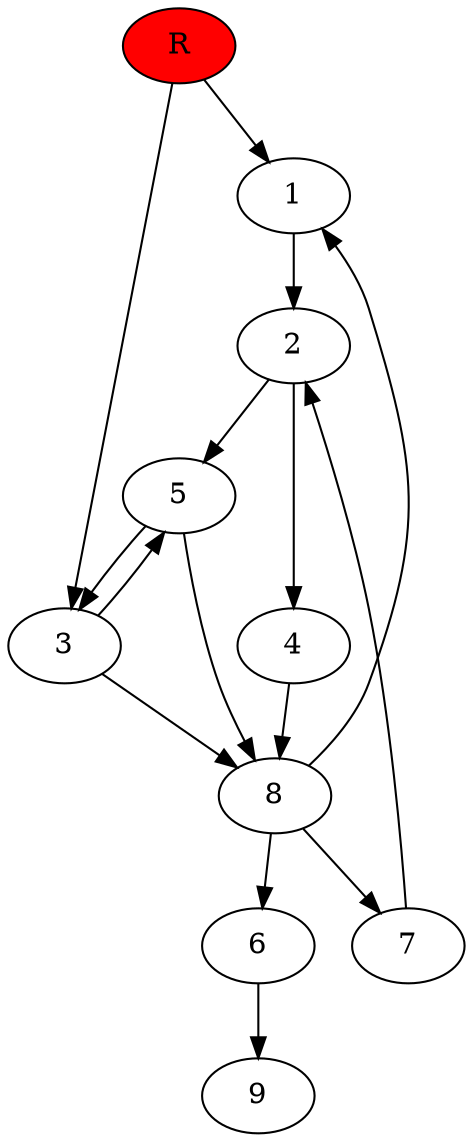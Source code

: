 digraph prb60758 {
	1
	2
	3
	4
	5
	6
	7
	8
	R [fillcolor="#ff0000" style=filled]
	1 -> 2
	2 -> 4
	2 -> 5
	3 -> 5
	3 -> 8
	4 -> 8
	5 -> 3
	5 -> 8
	6 -> 9
	7 -> 2
	8 -> 1
	8 -> 6
	8 -> 7
	R -> 1
	R -> 3
}

